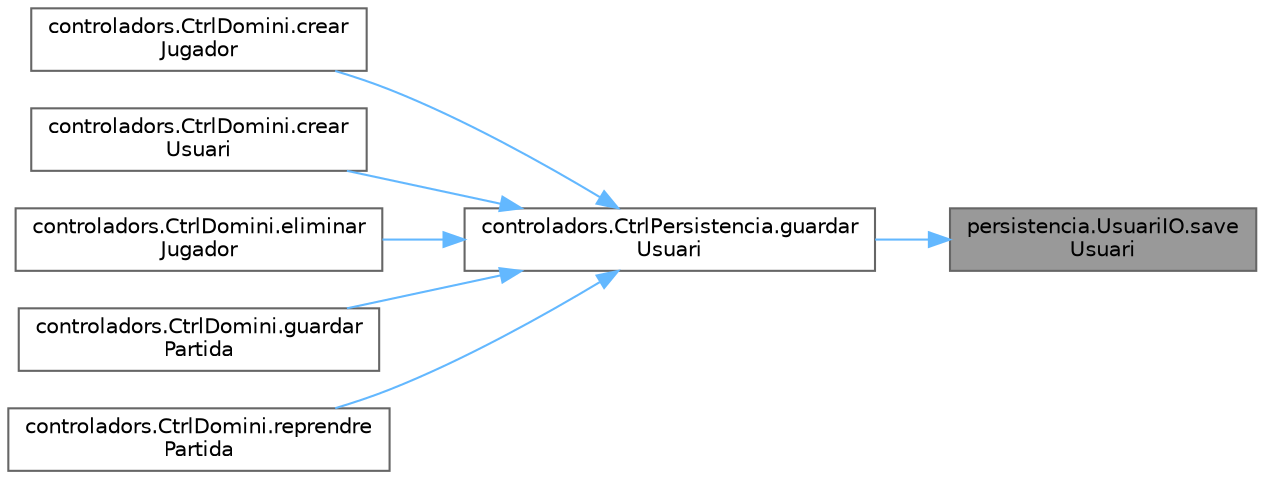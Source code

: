 digraph "persistencia.UsuariIO.saveUsuari"
{
 // INTERACTIVE_SVG=YES
 // LATEX_PDF_SIZE
  bgcolor="transparent";
  edge [fontname=Helvetica,fontsize=10,labelfontname=Helvetica,labelfontsize=10];
  node [fontname=Helvetica,fontsize=10,shape=box,height=0.2,width=0.4];
  rankdir="RL";
  Node1 [id="Node000001",label="persistencia.UsuariIO.save\lUsuari",height=0.2,width=0.4,color="gray40", fillcolor="grey60", style="filled", fontcolor="black",tooltip="Desa un usuari a un fitxer JSON."];
  Node1 -> Node2 [id="edge1_Node000001_Node000002",dir="back",color="steelblue1",style="solid",tooltip=" "];
  Node2 [id="Node000002",label="controladors.CtrlPersistencia.guardar\lUsuari",height=0.2,width=0.4,color="grey40", fillcolor="white", style="filled",URL="$classcontroladors_1_1_ctrl_persistencia.html#a3e338a9b45aaa502d95cb1816545b734",tooltip="Desa un usuari a l'emmagatzematge persistent."];
  Node2 -> Node3 [id="edge2_Node000002_Node000003",dir="back",color="steelblue1",style="solid",tooltip=" "];
  Node3 [id="Node000003",label="controladors.CtrlDomini.crear\lJugador",height=0.2,width=0.4,color="grey40", fillcolor="white", style="filled",URL="$classcontroladors_1_1_ctrl_domini.html#a7ee797a2519cf4765bbbcf674836a1a6",tooltip="Crea un jugador associat a l'usuari actiu."];
  Node2 -> Node4 [id="edge3_Node000002_Node000004",dir="back",color="steelblue1",style="solid",tooltip=" "];
  Node4 [id="Node000004",label="controladors.CtrlDomini.crear\lUsuari",height=0.2,width=0.4,color="grey40", fillcolor="white", style="filled",URL="$classcontroladors_1_1_ctrl_domini.html#a933ec9cfec1d13938e0237ca130dfd5b",tooltip="Crea un usuari."];
  Node2 -> Node5 [id="edge4_Node000002_Node000005",dir="back",color="steelblue1",style="solid",tooltip=" "];
  Node5 [id="Node000005",label="controladors.CtrlDomini.eliminar\lJugador",height=0.2,width=0.4,color="grey40", fillcolor="white", style="filled",URL="$classcontroladors_1_1_ctrl_domini.html#a6cfce66fee04b251667d4527c7f011e9",tooltip="Elimina un jugador registrat del sistema."];
  Node2 -> Node6 [id="edge5_Node000002_Node000006",dir="back",color="steelblue1",style="solid",tooltip=" "];
  Node6 [id="Node000006",label="controladors.CtrlDomini.guardar\lPartida",height=0.2,width=0.4,color="grey40", fillcolor="white", style="filled",URL="$classcontroladors_1_1_ctrl_domini.html#a233e7ea2f0d9e991a6107dfaab6e106f",tooltip="Es guarda la partida actual."];
  Node2 -> Node7 [id="edge6_Node000002_Node000007",dir="back",color="steelblue1",style="solid",tooltip=" "];
  Node7 [id="Node000007",label="controladors.CtrlDomini.reprendre\lPartida",height=0.2,width=0.4,color="grey40", fillcolor="white", style="filled",URL="$classcontroladors_1_1_ctrl_domini.html#a8f8379a74fba56b9e4e82d4c5743360e",tooltip="Continuar partida."];
}
